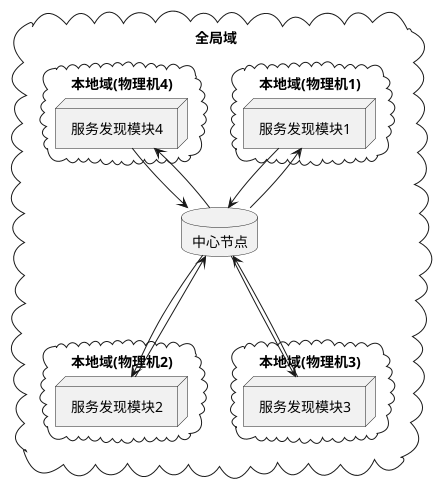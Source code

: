 @startuml

cloud 全局域{
database 中心节点 as z
cloud 本地域(物理机1){
node 服务发现模块1 as s1
}
cloud 本地域(物理机2){
node 服务发现模块2 as s2
}
cloud 本地域(物理机3){
node 服务发现模块3 as s3
}
cloud 本地域(物理机4){
node 服务发现模块4 as s4
}
}
s1 --> z
z --> s1

s2 ---> z
z ---> s2

s3 ---> z
z ---> s3

s4 --> z
z --> s4

@enduml

